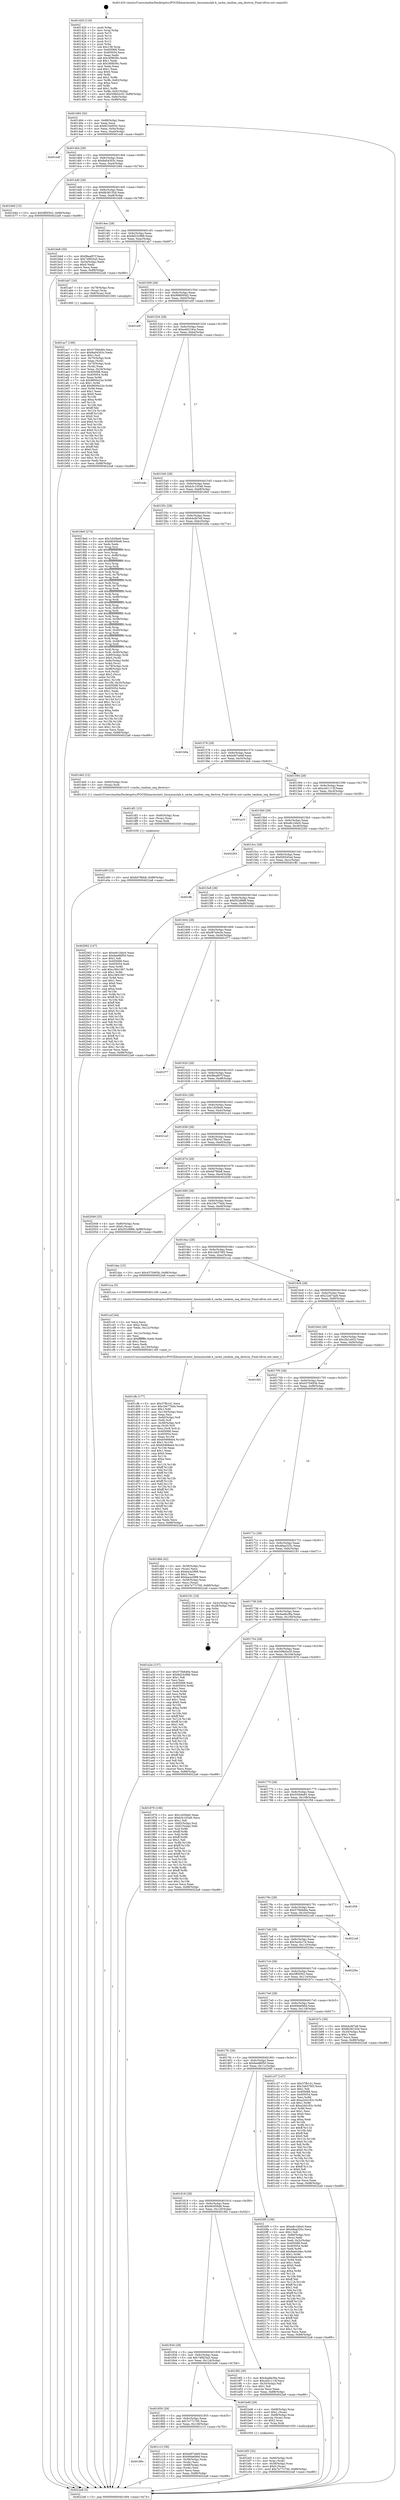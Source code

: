 digraph "0x401420" {
  label = "0x401420 (/mnt/c/Users/mathe/Desktop/tcc/POCII/binaries/extr_linuxmmslab.h_cache_random_seq_destroy_Final-ollvm.out::main(0))"
  labelloc = "t"
  node[shape=record]

  Entry [label="",width=0.3,height=0.3,shape=circle,fillcolor=black,style=filled]
  "0x401494" [label="{
     0x401494 [32]\l
     | [instrs]\l
     &nbsp;&nbsp;0x401494 \<+6\>: mov -0x88(%rbp),%eax\l
     &nbsp;&nbsp;0x40149a \<+2\>: mov %eax,%ecx\l
     &nbsp;&nbsp;0x40149c \<+6\>: sub $0x8234d502,%ecx\l
     &nbsp;&nbsp;0x4014a2 \<+6\>: mov %eax,-0x9c(%rbp)\l
     &nbsp;&nbsp;0x4014a8 \<+6\>: mov %ecx,-0xa0(%rbp)\l
     &nbsp;&nbsp;0x4014ae \<+6\>: je 0000000000401edf \<main+0xabf\>\l
  }"]
  "0x401edf" [label="{
     0x401edf\l
  }", style=dashed]
  "0x4014b4" [label="{
     0x4014b4 [28]\l
     | [instrs]\l
     &nbsp;&nbsp;0x4014b4 \<+5\>: jmp 00000000004014b9 \<main+0x99\>\l
     &nbsp;&nbsp;0x4014b9 \<+6\>: mov -0x9c(%rbp),%eax\l
     &nbsp;&nbsp;0x4014bf \<+5\>: sub $0x8a04303c,%eax\l
     &nbsp;&nbsp;0x4014c4 \<+6\>: mov %eax,-0xa4(%rbp)\l
     &nbsp;&nbsp;0x4014ca \<+6\>: je 0000000000401b6d \<main+0x74d\>\l
  }"]
  Exit [label="",width=0.3,height=0.3,shape=circle,fillcolor=black,style=filled,peripheries=2]
  "0x401b6d" [label="{
     0x401b6d [15]\l
     | [instrs]\l
     &nbsp;&nbsp;0x401b6d \<+10\>: movl $0x5ff3f302,-0x88(%rbp)\l
     &nbsp;&nbsp;0x401b77 \<+5\>: jmp 00000000004022a8 \<main+0xe88\>\l
  }"]
  "0x4014d0" [label="{
     0x4014d0 [28]\l
     | [instrs]\l
     &nbsp;&nbsp;0x4014d0 \<+5\>: jmp 00000000004014d5 \<main+0xb5\>\l
     &nbsp;&nbsp;0x4014d5 \<+6\>: mov -0x9c(%rbp),%eax\l
     &nbsp;&nbsp;0x4014db \<+5\>: sub $0x8b36155d,%eax\l
     &nbsp;&nbsp;0x4014e0 \<+6\>: mov %eax,-0xa8(%rbp)\l
     &nbsp;&nbsp;0x4014e6 \<+6\>: je 0000000000401bb8 \<main+0x798\>\l
  }"]
  "0x401e00" [label="{
     0x401e00 [15]\l
     | [instrs]\l
     &nbsp;&nbsp;0x401e00 \<+10\>: movl $0x6d78bb8,-0x88(%rbp)\l
     &nbsp;&nbsp;0x401e0a \<+5\>: jmp 00000000004022a8 \<main+0xe88\>\l
  }"]
  "0x401bb8" [label="{
     0x401bb8 [30]\l
     | [instrs]\l
     &nbsp;&nbsp;0x401bb8 \<+5\>: mov $0xf9eaf07f,%eax\l
     &nbsp;&nbsp;0x401bbd \<+5\>: mov $0x74f925a5,%ecx\l
     &nbsp;&nbsp;0x401bc2 \<+3\>: mov -0x34(%rbp),%edx\l
     &nbsp;&nbsp;0x401bc5 \<+3\>: cmp $0x0,%edx\l
     &nbsp;&nbsp;0x401bc8 \<+3\>: cmove %ecx,%eax\l
     &nbsp;&nbsp;0x401bcb \<+6\>: mov %eax,-0x88(%rbp)\l
     &nbsp;&nbsp;0x401bd1 \<+5\>: jmp 00000000004022a8 \<main+0xe88\>\l
  }"]
  "0x4014ec" [label="{
     0x4014ec [28]\l
     | [instrs]\l
     &nbsp;&nbsp;0x4014ec \<+5\>: jmp 00000000004014f1 \<main+0xd1\>\l
     &nbsp;&nbsp;0x4014f1 \<+6\>: mov -0x9c(%rbp),%eax\l
     &nbsp;&nbsp;0x4014f7 \<+5\>: sub $0x8d23c888,%eax\l
     &nbsp;&nbsp;0x4014fc \<+6\>: mov %eax,-0xac(%rbp)\l
     &nbsp;&nbsp;0x401502 \<+6\>: je 0000000000401ab7 \<main+0x697\>\l
  }"]
  "0x401df1" [label="{
     0x401df1 [15]\l
     | [instrs]\l
     &nbsp;&nbsp;0x401df1 \<+4\>: mov -0x60(%rbp),%rax\l
     &nbsp;&nbsp;0x401df5 \<+3\>: mov (%rax),%rax\l
     &nbsp;&nbsp;0x401df8 \<+3\>: mov %rax,%rdi\l
     &nbsp;&nbsp;0x401dfb \<+5\>: call 0000000000401030 \<free@plt\>\l
     | [calls]\l
     &nbsp;&nbsp;0x401030 \{1\} (unknown)\l
  }"]
  "0x401ab7" [label="{
     0x401ab7 [16]\l
     | [instrs]\l
     &nbsp;&nbsp;0x401ab7 \<+4\>: mov -0x78(%rbp),%rax\l
     &nbsp;&nbsp;0x401abb \<+3\>: mov (%rax),%rax\l
     &nbsp;&nbsp;0x401abe \<+4\>: mov 0x8(%rax),%rdi\l
     &nbsp;&nbsp;0x401ac2 \<+5\>: call 0000000000401060 \<atoi@plt\>\l
     | [calls]\l
     &nbsp;&nbsp;0x401060 \{1\} (unknown)\l
  }"]
  "0x401508" [label="{
     0x401508 [28]\l
     | [instrs]\l
     &nbsp;&nbsp;0x401508 \<+5\>: jmp 000000000040150d \<main+0xed\>\l
     &nbsp;&nbsp;0x40150d \<+6\>: mov -0x9c(%rbp),%eax\l
     &nbsp;&nbsp;0x401513 \<+5\>: sub $0x998095d2,%eax\l
     &nbsp;&nbsp;0x401518 \<+6\>: mov %eax,-0xb0(%rbp)\l
     &nbsp;&nbsp;0x40151e \<+6\>: je 0000000000401e0f \<main+0x9ef\>\l
  }"]
  "0x401cfb" [label="{
     0x401cfb [177]\l
     | [instrs]\l
     &nbsp;&nbsp;0x401cfb \<+5\>: mov $0x37fb141,%ecx\l
     &nbsp;&nbsp;0x401d00 \<+5\>: mov $0x16e77bd4,%edx\l
     &nbsp;&nbsp;0x401d05 \<+3\>: mov $0x1,%dil\l
     &nbsp;&nbsp;0x401d08 \<+6\>: mov -0x130(%rbp),%esi\l
     &nbsp;&nbsp;0x401d0e \<+3\>: imul %eax,%esi\l
     &nbsp;&nbsp;0x401d11 \<+4\>: mov -0x60(%rbp),%r8\l
     &nbsp;&nbsp;0x401d15 \<+3\>: mov (%r8),%r8\l
     &nbsp;&nbsp;0x401d18 \<+4\>: mov -0x58(%rbp),%r9\l
     &nbsp;&nbsp;0x401d1c \<+3\>: movslq (%r9),%r9\l
     &nbsp;&nbsp;0x401d1f \<+4\>: mov %esi,(%r8,%r9,4)\l
     &nbsp;&nbsp;0x401d23 \<+7\>: mov 0x405068,%eax\l
     &nbsp;&nbsp;0x401d2a \<+7\>: mov 0x405054,%esi\l
     &nbsp;&nbsp;0x401d31 \<+3\>: mov %eax,%r10d\l
     &nbsp;&nbsp;0x401d34 \<+7\>: add $0xb0468eb4,%r10d\l
     &nbsp;&nbsp;0x401d3b \<+4\>: sub $0x1,%r10d\l
     &nbsp;&nbsp;0x401d3f \<+7\>: sub $0xb0468eb4,%r10d\l
     &nbsp;&nbsp;0x401d46 \<+4\>: imul %r10d,%eax\l
     &nbsp;&nbsp;0x401d4a \<+3\>: and $0x1,%eax\l
     &nbsp;&nbsp;0x401d4d \<+3\>: cmp $0x0,%eax\l
     &nbsp;&nbsp;0x401d50 \<+4\>: sete %r11b\l
     &nbsp;&nbsp;0x401d54 \<+3\>: cmp $0xa,%esi\l
     &nbsp;&nbsp;0x401d57 \<+3\>: setl %bl\l
     &nbsp;&nbsp;0x401d5a \<+3\>: mov %r11b,%r14b\l
     &nbsp;&nbsp;0x401d5d \<+4\>: xor $0xff,%r14b\l
     &nbsp;&nbsp;0x401d61 \<+3\>: mov %bl,%r15b\l
     &nbsp;&nbsp;0x401d64 \<+4\>: xor $0xff,%r15b\l
     &nbsp;&nbsp;0x401d68 \<+4\>: xor $0x1,%dil\l
     &nbsp;&nbsp;0x401d6c \<+3\>: mov %r14b,%r12b\l
     &nbsp;&nbsp;0x401d6f \<+4\>: and $0xff,%r12b\l
     &nbsp;&nbsp;0x401d73 \<+3\>: and %dil,%r11b\l
     &nbsp;&nbsp;0x401d76 \<+3\>: mov %r15b,%r13b\l
     &nbsp;&nbsp;0x401d79 \<+4\>: and $0xff,%r13b\l
     &nbsp;&nbsp;0x401d7d \<+3\>: and %dil,%bl\l
     &nbsp;&nbsp;0x401d80 \<+3\>: or %r11b,%r12b\l
     &nbsp;&nbsp;0x401d83 \<+3\>: or %bl,%r13b\l
     &nbsp;&nbsp;0x401d86 \<+3\>: xor %r13b,%r12b\l
     &nbsp;&nbsp;0x401d89 \<+3\>: or %r15b,%r14b\l
     &nbsp;&nbsp;0x401d8c \<+4\>: xor $0xff,%r14b\l
     &nbsp;&nbsp;0x401d90 \<+4\>: or $0x1,%dil\l
     &nbsp;&nbsp;0x401d94 \<+3\>: and %dil,%r14b\l
     &nbsp;&nbsp;0x401d97 \<+3\>: or %r14b,%r12b\l
     &nbsp;&nbsp;0x401d9a \<+4\>: test $0x1,%r12b\l
     &nbsp;&nbsp;0x401d9e \<+3\>: cmovne %edx,%ecx\l
     &nbsp;&nbsp;0x401da1 \<+6\>: mov %ecx,-0x88(%rbp)\l
     &nbsp;&nbsp;0x401da7 \<+5\>: jmp 00000000004022a8 \<main+0xe88\>\l
  }"]
  "0x401e0f" [label="{
     0x401e0f\l
  }", style=dashed]
  "0x401524" [label="{
     0x401524 [28]\l
     | [instrs]\l
     &nbsp;&nbsp;0x401524 \<+5\>: jmp 0000000000401529 \<main+0x109\>\l
     &nbsp;&nbsp;0x401529 \<+6\>: mov -0x9c(%rbp),%eax\l
     &nbsp;&nbsp;0x40152f \<+5\>: sub $0xa46219ce,%eax\l
     &nbsp;&nbsp;0x401534 \<+6\>: mov %eax,-0xb4(%rbp)\l
     &nbsp;&nbsp;0x40153a \<+6\>: je 0000000000401e4c \<main+0xa2c\>\l
  }"]
  "0x401ccf" [label="{
     0x401ccf [44]\l
     | [instrs]\l
     &nbsp;&nbsp;0x401ccf \<+2\>: xor %ecx,%ecx\l
     &nbsp;&nbsp;0x401cd1 \<+5\>: mov $0x2,%edx\l
     &nbsp;&nbsp;0x401cd6 \<+6\>: mov %edx,-0x12c(%rbp)\l
     &nbsp;&nbsp;0x401cdc \<+1\>: cltd\l
     &nbsp;&nbsp;0x401cdd \<+6\>: mov -0x12c(%rbp),%esi\l
     &nbsp;&nbsp;0x401ce3 \<+2\>: idiv %esi\l
     &nbsp;&nbsp;0x401ce5 \<+6\>: imul $0xfffffffe,%edx,%edx\l
     &nbsp;&nbsp;0x401ceb \<+3\>: sub $0x1,%ecx\l
     &nbsp;&nbsp;0x401cee \<+2\>: sub %ecx,%edx\l
     &nbsp;&nbsp;0x401cf0 \<+6\>: mov %edx,-0x130(%rbp)\l
     &nbsp;&nbsp;0x401cf6 \<+5\>: call 0000000000401160 \<next_i\>\l
     | [calls]\l
     &nbsp;&nbsp;0x401160 \{1\} (/mnt/c/Users/mathe/Desktop/tcc/POCII/binaries/extr_linuxmmslab.h_cache_random_seq_destroy_Final-ollvm.out::next_i)\l
  }"]
  "0x401e4c" [label="{
     0x401e4c\l
  }", style=dashed]
  "0x401540" [label="{
     0x401540 [28]\l
     | [instrs]\l
     &nbsp;&nbsp;0x401540 \<+5\>: jmp 0000000000401545 \<main+0x125\>\l
     &nbsp;&nbsp;0x401545 \<+6\>: mov -0x9c(%rbp),%eax\l
     &nbsp;&nbsp;0x40154b \<+5\>: sub $0xb3c10546,%eax\l
     &nbsp;&nbsp;0x401550 \<+6\>: mov %eax,-0xb8(%rbp)\l
     &nbsp;&nbsp;0x401556 \<+6\>: je 00000000004018e0 \<main+0x4c0\>\l
  }"]
  "0x40186c" [label="{
     0x40186c\l
  }", style=dashed]
  "0x4018e0" [label="{
     0x4018e0 [274]\l
     | [instrs]\l
     &nbsp;&nbsp;0x4018e0 \<+5\>: mov $0x1d20be0,%eax\l
     &nbsp;&nbsp;0x4018e5 \<+5\>: mov $0x6fc956d6,%ecx\l
     &nbsp;&nbsp;0x4018ea \<+2\>: xor %edx,%edx\l
     &nbsp;&nbsp;0x4018ec \<+3\>: mov %rsp,%rsi\l
     &nbsp;&nbsp;0x4018ef \<+4\>: add $0xfffffffffffffff0,%rsi\l
     &nbsp;&nbsp;0x4018f3 \<+3\>: mov %rsi,%rsp\l
     &nbsp;&nbsp;0x4018f6 \<+4\>: mov %rsi,-0x80(%rbp)\l
     &nbsp;&nbsp;0x4018fa \<+3\>: mov %rsp,%rsi\l
     &nbsp;&nbsp;0x4018fd \<+4\>: add $0xfffffffffffffff0,%rsi\l
     &nbsp;&nbsp;0x401901 \<+3\>: mov %rsi,%rsp\l
     &nbsp;&nbsp;0x401904 \<+3\>: mov %rsp,%rdi\l
     &nbsp;&nbsp;0x401907 \<+4\>: add $0xfffffffffffffff0,%rdi\l
     &nbsp;&nbsp;0x40190b \<+3\>: mov %rdi,%rsp\l
     &nbsp;&nbsp;0x40190e \<+4\>: mov %rdi,-0x78(%rbp)\l
     &nbsp;&nbsp;0x401912 \<+3\>: mov %rsp,%rdi\l
     &nbsp;&nbsp;0x401915 \<+4\>: add $0xfffffffffffffff0,%rdi\l
     &nbsp;&nbsp;0x401919 \<+3\>: mov %rdi,%rsp\l
     &nbsp;&nbsp;0x40191c \<+4\>: mov %rdi,-0x70(%rbp)\l
     &nbsp;&nbsp;0x401920 \<+3\>: mov %rsp,%rdi\l
     &nbsp;&nbsp;0x401923 \<+4\>: add $0xfffffffffffffff0,%rdi\l
     &nbsp;&nbsp;0x401927 \<+3\>: mov %rdi,%rsp\l
     &nbsp;&nbsp;0x40192a \<+4\>: mov %rdi,-0x68(%rbp)\l
     &nbsp;&nbsp;0x40192e \<+3\>: mov %rsp,%rdi\l
     &nbsp;&nbsp;0x401931 \<+4\>: add $0xfffffffffffffff0,%rdi\l
     &nbsp;&nbsp;0x401935 \<+3\>: mov %rdi,%rsp\l
     &nbsp;&nbsp;0x401938 \<+4\>: mov %rdi,-0x60(%rbp)\l
     &nbsp;&nbsp;0x40193c \<+3\>: mov %rsp,%rdi\l
     &nbsp;&nbsp;0x40193f \<+4\>: add $0xfffffffffffffff0,%rdi\l
     &nbsp;&nbsp;0x401943 \<+3\>: mov %rdi,%rsp\l
     &nbsp;&nbsp;0x401946 \<+4\>: mov %rdi,-0x58(%rbp)\l
     &nbsp;&nbsp;0x40194a \<+3\>: mov %rsp,%rdi\l
     &nbsp;&nbsp;0x40194d \<+4\>: add $0xfffffffffffffff0,%rdi\l
     &nbsp;&nbsp;0x401951 \<+3\>: mov %rdi,%rsp\l
     &nbsp;&nbsp;0x401954 \<+4\>: mov %rdi,-0x50(%rbp)\l
     &nbsp;&nbsp;0x401958 \<+3\>: mov %rsp,%rdi\l
     &nbsp;&nbsp;0x40195b \<+4\>: add $0xfffffffffffffff0,%rdi\l
     &nbsp;&nbsp;0x40195f \<+3\>: mov %rdi,%rsp\l
     &nbsp;&nbsp;0x401962 \<+4\>: mov %rdi,-0x48(%rbp)\l
     &nbsp;&nbsp;0x401966 \<+3\>: mov %rsp,%rdi\l
     &nbsp;&nbsp;0x401969 \<+4\>: add $0xfffffffffffffff0,%rdi\l
     &nbsp;&nbsp;0x40196d \<+3\>: mov %rdi,%rsp\l
     &nbsp;&nbsp;0x401970 \<+4\>: mov %rdi,-0x40(%rbp)\l
     &nbsp;&nbsp;0x401974 \<+4\>: mov -0x80(%rbp),%rdi\l
     &nbsp;&nbsp;0x401978 \<+6\>: movl $0x0,(%rdi)\l
     &nbsp;&nbsp;0x40197e \<+7\>: mov -0x8c(%rbp),%r8d\l
     &nbsp;&nbsp;0x401985 \<+3\>: mov %r8d,(%rsi)\l
     &nbsp;&nbsp;0x401988 \<+4\>: mov -0x78(%rbp),%rdi\l
     &nbsp;&nbsp;0x40198c \<+7\>: mov -0x98(%rbp),%r9\l
     &nbsp;&nbsp;0x401993 \<+3\>: mov %r9,(%rdi)\l
     &nbsp;&nbsp;0x401996 \<+3\>: cmpl $0x2,(%rsi)\l
     &nbsp;&nbsp;0x401999 \<+4\>: setne %r10b\l
     &nbsp;&nbsp;0x40199d \<+4\>: and $0x1,%r10b\l
     &nbsp;&nbsp;0x4019a1 \<+4\>: mov %r10b,-0x35(%rbp)\l
     &nbsp;&nbsp;0x4019a5 \<+8\>: mov 0x405068,%r11d\l
     &nbsp;&nbsp;0x4019ad \<+7\>: mov 0x405054,%ebx\l
     &nbsp;&nbsp;0x4019b4 \<+3\>: sub $0x1,%edx\l
     &nbsp;&nbsp;0x4019b7 \<+3\>: mov %r11d,%r14d\l
     &nbsp;&nbsp;0x4019ba \<+3\>: add %edx,%r14d\l
     &nbsp;&nbsp;0x4019bd \<+4\>: imul %r14d,%r11d\l
     &nbsp;&nbsp;0x4019c1 \<+4\>: and $0x1,%r11d\l
     &nbsp;&nbsp;0x4019c5 \<+4\>: cmp $0x0,%r11d\l
     &nbsp;&nbsp;0x4019c9 \<+4\>: sete %r10b\l
     &nbsp;&nbsp;0x4019cd \<+3\>: cmp $0xa,%ebx\l
     &nbsp;&nbsp;0x4019d0 \<+4\>: setl %r15b\l
     &nbsp;&nbsp;0x4019d4 \<+3\>: mov %r10b,%r12b\l
     &nbsp;&nbsp;0x4019d7 \<+3\>: and %r15b,%r12b\l
     &nbsp;&nbsp;0x4019da \<+3\>: xor %r15b,%r10b\l
     &nbsp;&nbsp;0x4019dd \<+3\>: or %r10b,%r12b\l
     &nbsp;&nbsp;0x4019e0 \<+4\>: test $0x1,%r12b\l
     &nbsp;&nbsp;0x4019e4 \<+3\>: cmovne %ecx,%eax\l
     &nbsp;&nbsp;0x4019e7 \<+6\>: mov %eax,-0x88(%rbp)\l
     &nbsp;&nbsp;0x4019ed \<+5\>: jmp 00000000004022a8 \<main+0xe88\>\l
  }"]
  "0x40155c" [label="{
     0x40155c [28]\l
     | [instrs]\l
     &nbsp;&nbsp;0x40155c \<+5\>: jmp 0000000000401561 \<main+0x141\>\l
     &nbsp;&nbsp;0x401561 \<+6\>: mov -0x9c(%rbp),%eax\l
     &nbsp;&nbsp;0x401567 \<+5\>: sub $0xb4cfd7e8,%eax\l
     &nbsp;&nbsp;0x40156c \<+6\>: mov %eax,-0xbc(%rbp)\l
     &nbsp;&nbsp;0x401572 \<+6\>: je 0000000000401b9a \<main+0x77a\>\l
  }"]
  "0x401c13" [label="{
     0x401c13 [36]\l
     | [instrs]\l
     &nbsp;&nbsp;0x401c13 \<+5\>: mov $0xbd07ab6f,%eax\l
     &nbsp;&nbsp;0x401c18 \<+5\>: mov $0x69def46d,%ecx\l
     &nbsp;&nbsp;0x401c1d \<+4\>: mov -0x58(%rbp),%rdx\l
     &nbsp;&nbsp;0x401c21 \<+2\>: mov (%rdx),%esi\l
     &nbsp;&nbsp;0x401c23 \<+4\>: mov -0x68(%rbp),%rdx\l
     &nbsp;&nbsp;0x401c27 \<+2\>: cmp (%rdx),%esi\l
     &nbsp;&nbsp;0x401c29 \<+3\>: cmovl %ecx,%eax\l
     &nbsp;&nbsp;0x401c2c \<+6\>: mov %eax,-0x88(%rbp)\l
     &nbsp;&nbsp;0x401c32 \<+5\>: jmp 00000000004022a8 \<main+0xe88\>\l
  }"]
  "0x401b9a" [label="{
     0x401b9a\l
  }", style=dashed]
  "0x401578" [label="{
     0x401578 [28]\l
     | [instrs]\l
     &nbsp;&nbsp;0x401578 \<+5\>: jmp 000000000040157d \<main+0x15d\>\l
     &nbsp;&nbsp;0x40157d \<+6\>: mov -0x9c(%rbp),%eax\l
     &nbsp;&nbsp;0x401583 \<+5\>: sub $0xbd07ab6f,%eax\l
     &nbsp;&nbsp;0x401588 \<+6\>: mov %eax,-0xc0(%rbp)\l
     &nbsp;&nbsp;0x40158e \<+6\>: je 0000000000401de5 \<main+0x9c5\>\l
  }"]
  "0x401bf3" [label="{
     0x401bf3 [32]\l
     | [instrs]\l
     &nbsp;&nbsp;0x401bf3 \<+4\>: mov -0x60(%rbp),%rdi\l
     &nbsp;&nbsp;0x401bf7 \<+3\>: mov %rax,(%rdi)\l
     &nbsp;&nbsp;0x401bfa \<+4\>: mov -0x58(%rbp),%rax\l
     &nbsp;&nbsp;0x401bfe \<+6\>: movl $0x0,(%rax)\l
     &nbsp;&nbsp;0x401c04 \<+10\>: movl $0x7e77c700,-0x88(%rbp)\l
     &nbsp;&nbsp;0x401c0e \<+5\>: jmp 00000000004022a8 \<main+0xe88\>\l
  }"]
  "0x401de5" [label="{
     0x401de5 [12]\l
     | [instrs]\l
     &nbsp;&nbsp;0x401de5 \<+4\>: mov -0x60(%rbp),%rax\l
     &nbsp;&nbsp;0x401de9 \<+3\>: mov (%rax),%rdi\l
     &nbsp;&nbsp;0x401dec \<+5\>: call 0000000000401410 \<cache_random_seq_destroy\>\l
     | [calls]\l
     &nbsp;&nbsp;0x401410 \{1\} (/mnt/c/Users/mathe/Desktop/tcc/POCII/binaries/extr_linuxmmslab.h_cache_random_seq_destroy_Final-ollvm.out::cache_random_seq_destroy)\l
  }"]
  "0x401594" [label="{
     0x401594 [28]\l
     | [instrs]\l
     &nbsp;&nbsp;0x401594 \<+5\>: jmp 0000000000401599 \<main+0x179\>\l
     &nbsp;&nbsp;0x401599 \<+6\>: mov -0x9c(%rbp),%eax\l
     &nbsp;&nbsp;0x40159f \<+5\>: sub $0xcd41113f,%eax\l
     &nbsp;&nbsp;0x4015a4 \<+6\>: mov %eax,-0xc4(%rbp)\l
     &nbsp;&nbsp;0x4015aa \<+6\>: je 0000000000401a10 \<main+0x5f0\>\l
  }"]
  "0x401850" [label="{
     0x401850 [28]\l
     | [instrs]\l
     &nbsp;&nbsp;0x401850 \<+5\>: jmp 0000000000401855 \<main+0x435\>\l
     &nbsp;&nbsp;0x401855 \<+6\>: mov -0x9c(%rbp),%eax\l
     &nbsp;&nbsp;0x40185b \<+5\>: sub $0x7e77c700,%eax\l
     &nbsp;&nbsp;0x401860 \<+6\>: mov %eax,-0x128(%rbp)\l
     &nbsp;&nbsp;0x401866 \<+6\>: je 0000000000401c13 \<main+0x7f3\>\l
  }"]
  "0x401a10" [label="{
     0x401a10\l
  }", style=dashed]
  "0x4015b0" [label="{
     0x4015b0 [28]\l
     | [instrs]\l
     &nbsp;&nbsp;0x4015b0 \<+5\>: jmp 00000000004015b5 \<main+0x195\>\l
     &nbsp;&nbsp;0x4015b5 \<+6\>: mov -0x9c(%rbp),%eax\l
     &nbsp;&nbsp;0x4015bb \<+5\>: sub $0xe8c1bbc0,%eax\l
     &nbsp;&nbsp;0x4015c0 \<+6\>: mov %eax,-0xc8(%rbp)\l
     &nbsp;&nbsp;0x4015c6 \<+6\>: je 0000000000402293 \<main+0xe73\>\l
  }"]
  "0x401bd6" [label="{
     0x401bd6 [29]\l
     | [instrs]\l
     &nbsp;&nbsp;0x401bd6 \<+4\>: mov -0x68(%rbp),%rax\l
     &nbsp;&nbsp;0x401bda \<+6\>: movl $0x1,(%rax)\l
     &nbsp;&nbsp;0x401be0 \<+4\>: mov -0x68(%rbp),%rax\l
     &nbsp;&nbsp;0x401be4 \<+3\>: movslq (%rax),%rax\l
     &nbsp;&nbsp;0x401be7 \<+4\>: shl $0x2,%rax\l
     &nbsp;&nbsp;0x401beb \<+3\>: mov %rax,%rdi\l
     &nbsp;&nbsp;0x401bee \<+5\>: call 0000000000401050 \<malloc@plt\>\l
     | [calls]\l
     &nbsp;&nbsp;0x401050 \{1\} (unknown)\l
  }"]
  "0x402293" [label="{
     0x402293\l
  }", style=dashed]
  "0x4015cc" [label="{
     0x4015cc [28]\l
     | [instrs]\l
     &nbsp;&nbsp;0x4015cc \<+5\>: jmp 00000000004015d1 \<main+0x1b1\>\l
     &nbsp;&nbsp;0x4015d1 \<+6\>: mov -0x9c(%rbp),%eax\l
     &nbsp;&nbsp;0x4015d7 \<+5\>: sub $0xf26545a4,%eax\l
     &nbsp;&nbsp;0x4015dc \<+6\>: mov %eax,-0xcc(%rbp)\l
     &nbsp;&nbsp;0x4015e2 \<+6\>: je 0000000000401ffc \<main+0xbdc\>\l
  }"]
  "0x401ac7" [label="{
     0x401ac7 [166]\l
     | [instrs]\l
     &nbsp;&nbsp;0x401ac7 \<+5\>: mov $0x570b6d0e,%ecx\l
     &nbsp;&nbsp;0x401acc \<+5\>: mov $0x8a04303c,%edx\l
     &nbsp;&nbsp;0x401ad1 \<+3\>: mov $0x1,%sil\l
     &nbsp;&nbsp;0x401ad4 \<+4\>: mov -0x70(%rbp),%rdi\l
     &nbsp;&nbsp;0x401ad8 \<+2\>: mov %eax,(%rdi)\l
     &nbsp;&nbsp;0x401ada \<+4\>: mov -0x70(%rbp),%rdi\l
     &nbsp;&nbsp;0x401ade \<+2\>: mov (%rdi),%eax\l
     &nbsp;&nbsp;0x401ae0 \<+3\>: mov %eax,-0x34(%rbp)\l
     &nbsp;&nbsp;0x401ae3 \<+7\>: mov 0x405068,%eax\l
     &nbsp;&nbsp;0x401aea \<+8\>: mov 0x405054,%r8d\l
     &nbsp;&nbsp;0x401af2 \<+3\>: mov %eax,%r9d\l
     &nbsp;&nbsp;0x401af5 \<+7\>: sub $0x9600e22e,%r9d\l
     &nbsp;&nbsp;0x401afc \<+4\>: sub $0x1,%r9d\l
     &nbsp;&nbsp;0x401b00 \<+7\>: add $0x9600e22e,%r9d\l
     &nbsp;&nbsp;0x401b07 \<+4\>: imul %r9d,%eax\l
     &nbsp;&nbsp;0x401b0b \<+3\>: and $0x1,%eax\l
     &nbsp;&nbsp;0x401b0e \<+3\>: cmp $0x0,%eax\l
     &nbsp;&nbsp;0x401b11 \<+4\>: sete %r10b\l
     &nbsp;&nbsp;0x401b15 \<+4\>: cmp $0xa,%r8d\l
     &nbsp;&nbsp;0x401b19 \<+4\>: setl %r11b\l
     &nbsp;&nbsp;0x401b1d \<+3\>: mov %r10b,%bl\l
     &nbsp;&nbsp;0x401b20 \<+3\>: xor $0xff,%bl\l
     &nbsp;&nbsp;0x401b23 \<+3\>: mov %r11b,%r14b\l
     &nbsp;&nbsp;0x401b26 \<+4\>: xor $0xff,%r14b\l
     &nbsp;&nbsp;0x401b2a \<+4\>: xor $0x0,%sil\l
     &nbsp;&nbsp;0x401b2e \<+3\>: mov %bl,%r15b\l
     &nbsp;&nbsp;0x401b31 \<+4\>: and $0x0,%r15b\l
     &nbsp;&nbsp;0x401b35 \<+3\>: and %sil,%r10b\l
     &nbsp;&nbsp;0x401b38 \<+3\>: mov %r14b,%r12b\l
     &nbsp;&nbsp;0x401b3b \<+4\>: and $0x0,%r12b\l
     &nbsp;&nbsp;0x401b3f \<+3\>: and %sil,%r11b\l
     &nbsp;&nbsp;0x401b42 \<+3\>: or %r10b,%r15b\l
     &nbsp;&nbsp;0x401b45 \<+3\>: or %r11b,%r12b\l
     &nbsp;&nbsp;0x401b48 \<+3\>: xor %r12b,%r15b\l
     &nbsp;&nbsp;0x401b4b \<+3\>: or %r14b,%bl\l
     &nbsp;&nbsp;0x401b4e \<+3\>: xor $0xff,%bl\l
     &nbsp;&nbsp;0x401b51 \<+4\>: or $0x0,%sil\l
     &nbsp;&nbsp;0x401b55 \<+3\>: and %sil,%bl\l
     &nbsp;&nbsp;0x401b58 \<+3\>: or %bl,%r15b\l
     &nbsp;&nbsp;0x401b5b \<+4\>: test $0x1,%r15b\l
     &nbsp;&nbsp;0x401b5f \<+3\>: cmovne %edx,%ecx\l
     &nbsp;&nbsp;0x401b62 \<+6\>: mov %ecx,-0x88(%rbp)\l
     &nbsp;&nbsp;0x401b68 \<+5\>: jmp 00000000004022a8 \<main+0xe88\>\l
  }"]
  "0x401ffc" [label="{
     0x401ffc\l
  }", style=dashed]
  "0x4015e8" [label="{
     0x4015e8 [28]\l
     | [instrs]\l
     &nbsp;&nbsp;0x4015e8 \<+5\>: jmp 00000000004015ed \<main+0x1cd\>\l
     &nbsp;&nbsp;0x4015ed \<+6\>: mov -0x9c(%rbp),%eax\l
     &nbsp;&nbsp;0x4015f3 \<+5\>: sub $0xf32cf986,%eax\l
     &nbsp;&nbsp;0x4015f8 \<+6\>: mov %eax,-0xd0(%rbp)\l
     &nbsp;&nbsp;0x4015fe \<+6\>: je 0000000000402062 \<main+0xc42\>\l
  }"]
  "0x401834" [label="{
     0x401834 [28]\l
     | [instrs]\l
     &nbsp;&nbsp;0x401834 \<+5\>: jmp 0000000000401839 \<main+0x419\>\l
     &nbsp;&nbsp;0x401839 \<+6\>: mov -0x9c(%rbp),%eax\l
     &nbsp;&nbsp;0x40183f \<+5\>: sub $0x74f925a5,%eax\l
     &nbsp;&nbsp;0x401844 \<+6\>: mov %eax,-0x124(%rbp)\l
     &nbsp;&nbsp;0x40184a \<+6\>: je 0000000000401bd6 \<main+0x7b6\>\l
  }"]
  "0x402062" [label="{
     0x402062 [147]\l
     | [instrs]\l
     &nbsp;&nbsp;0x402062 \<+5\>: mov $0xe8c1bbc0,%eax\l
     &nbsp;&nbsp;0x402067 \<+5\>: mov $0x6ee86f50,%ecx\l
     &nbsp;&nbsp;0x40206c \<+2\>: mov $0x1,%dl\l
     &nbsp;&nbsp;0x40206e \<+7\>: mov 0x405068,%esi\l
     &nbsp;&nbsp;0x402075 \<+7\>: mov 0x405054,%edi\l
     &nbsp;&nbsp;0x40207c \<+3\>: mov %esi,%r8d\l
     &nbsp;&nbsp;0x40207f \<+7\>: add $0xc3841067,%r8d\l
     &nbsp;&nbsp;0x402086 \<+4\>: sub $0x1,%r8d\l
     &nbsp;&nbsp;0x40208a \<+7\>: sub $0xc3841067,%r8d\l
     &nbsp;&nbsp;0x402091 \<+4\>: imul %r8d,%esi\l
     &nbsp;&nbsp;0x402095 \<+3\>: and $0x1,%esi\l
     &nbsp;&nbsp;0x402098 \<+3\>: cmp $0x0,%esi\l
     &nbsp;&nbsp;0x40209b \<+4\>: sete %r9b\l
     &nbsp;&nbsp;0x40209f \<+3\>: cmp $0xa,%edi\l
     &nbsp;&nbsp;0x4020a2 \<+4\>: setl %r10b\l
     &nbsp;&nbsp;0x4020a6 \<+3\>: mov %r9b,%r11b\l
     &nbsp;&nbsp;0x4020a9 \<+4\>: xor $0xff,%r11b\l
     &nbsp;&nbsp;0x4020ad \<+3\>: mov %r10b,%bl\l
     &nbsp;&nbsp;0x4020b0 \<+3\>: xor $0xff,%bl\l
     &nbsp;&nbsp;0x4020b3 \<+3\>: xor $0x0,%dl\l
     &nbsp;&nbsp;0x4020b6 \<+3\>: mov %r11b,%r14b\l
     &nbsp;&nbsp;0x4020b9 \<+4\>: and $0x0,%r14b\l
     &nbsp;&nbsp;0x4020bd \<+3\>: and %dl,%r9b\l
     &nbsp;&nbsp;0x4020c0 \<+3\>: mov %bl,%r15b\l
     &nbsp;&nbsp;0x4020c3 \<+4\>: and $0x0,%r15b\l
     &nbsp;&nbsp;0x4020c7 \<+3\>: and %dl,%r10b\l
     &nbsp;&nbsp;0x4020ca \<+3\>: or %r9b,%r14b\l
     &nbsp;&nbsp;0x4020cd \<+3\>: or %r10b,%r15b\l
     &nbsp;&nbsp;0x4020d0 \<+3\>: xor %r15b,%r14b\l
     &nbsp;&nbsp;0x4020d3 \<+3\>: or %bl,%r11b\l
     &nbsp;&nbsp;0x4020d6 \<+4\>: xor $0xff,%r11b\l
     &nbsp;&nbsp;0x4020da \<+3\>: or $0x0,%dl\l
     &nbsp;&nbsp;0x4020dd \<+3\>: and %dl,%r11b\l
     &nbsp;&nbsp;0x4020e0 \<+3\>: or %r11b,%r14b\l
     &nbsp;&nbsp;0x4020e3 \<+4\>: test $0x1,%r14b\l
     &nbsp;&nbsp;0x4020e7 \<+3\>: cmovne %ecx,%eax\l
     &nbsp;&nbsp;0x4020ea \<+6\>: mov %eax,-0x88(%rbp)\l
     &nbsp;&nbsp;0x4020f0 \<+5\>: jmp 00000000004022a8 \<main+0xe88\>\l
  }"]
  "0x401604" [label="{
     0x401604 [28]\l
     | [instrs]\l
     &nbsp;&nbsp;0x401604 \<+5\>: jmp 0000000000401609 \<main+0x1e9\>\l
     &nbsp;&nbsp;0x401609 \<+6\>: mov -0x9c(%rbp),%eax\l
     &nbsp;&nbsp;0x40160f \<+5\>: sub $0xf87e0e3e,%eax\l
     &nbsp;&nbsp;0x401614 \<+6\>: mov %eax,-0xd4(%rbp)\l
     &nbsp;&nbsp;0x40161a \<+6\>: je 0000000000401f77 \<main+0xb57\>\l
  }"]
  "0x4019f2" [label="{
     0x4019f2 [30]\l
     | [instrs]\l
     &nbsp;&nbsp;0x4019f2 \<+5\>: mov $0x4aa8a38a,%eax\l
     &nbsp;&nbsp;0x4019f7 \<+5\>: mov $0xcd41113f,%ecx\l
     &nbsp;&nbsp;0x4019fc \<+3\>: mov -0x35(%rbp),%dl\l
     &nbsp;&nbsp;0x4019ff \<+3\>: test $0x1,%dl\l
     &nbsp;&nbsp;0x401a02 \<+3\>: cmovne %ecx,%eax\l
     &nbsp;&nbsp;0x401a05 \<+6\>: mov %eax,-0x88(%rbp)\l
     &nbsp;&nbsp;0x401a0b \<+5\>: jmp 00000000004022a8 \<main+0xe88\>\l
  }"]
  "0x401f77" [label="{
     0x401f77\l
  }", style=dashed]
  "0x401620" [label="{
     0x401620 [28]\l
     | [instrs]\l
     &nbsp;&nbsp;0x401620 \<+5\>: jmp 0000000000401625 \<main+0x205\>\l
     &nbsp;&nbsp;0x401625 \<+6\>: mov -0x9c(%rbp),%eax\l
     &nbsp;&nbsp;0x40162b \<+5\>: sub $0xf9eaf07f,%eax\l
     &nbsp;&nbsp;0x401630 \<+6\>: mov %eax,-0xd8(%rbp)\l
     &nbsp;&nbsp;0x401636 \<+6\>: je 0000000000402026 \<main+0xc06\>\l
  }"]
  "0x401818" [label="{
     0x401818 [28]\l
     | [instrs]\l
     &nbsp;&nbsp;0x401818 \<+5\>: jmp 000000000040181d \<main+0x3fd\>\l
     &nbsp;&nbsp;0x40181d \<+6\>: mov -0x9c(%rbp),%eax\l
     &nbsp;&nbsp;0x401823 \<+5\>: sub $0x6fc956d6,%eax\l
     &nbsp;&nbsp;0x401828 \<+6\>: mov %eax,-0x120(%rbp)\l
     &nbsp;&nbsp;0x40182e \<+6\>: je 00000000004019f2 \<main+0x5d2\>\l
  }"]
  "0x402026" [label="{
     0x402026\l
  }", style=dashed]
  "0x40163c" [label="{
     0x40163c [28]\l
     | [instrs]\l
     &nbsp;&nbsp;0x40163c \<+5\>: jmp 0000000000401641 \<main+0x221\>\l
     &nbsp;&nbsp;0x401641 \<+6\>: mov -0x9c(%rbp),%eax\l
     &nbsp;&nbsp;0x401647 \<+5\>: sub $0x1d20be0,%eax\l
     &nbsp;&nbsp;0x40164c \<+6\>: mov %eax,-0xdc(%rbp)\l
     &nbsp;&nbsp;0x401652 \<+6\>: je 00000000004021a3 \<main+0xd83\>\l
  }"]
  "0x4020f5" [label="{
     0x4020f5 [156]\l
     | [instrs]\l
     &nbsp;&nbsp;0x4020f5 \<+5\>: mov $0xe8c1bbc0,%eax\l
     &nbsp;&nbsp;0x4020fa \<+5\>: mov $0x48aa325c,%ecx\l
     &nbsp;&nbsp;0x4020ff \<+2\>: mov $0x1,%dl\l
     &nbsp;&nbsp;0x402101 \<+4\>: mov -0x80(%rbp),%rsi\l
     &nbsp;&nbsp;0x402105 \<+2\>: mov (%rsi),%edi\l
     &nbsp;&nbsp;0x402107 \<+3\>: mov %edi,-0x2c(%rbp)\l
     &nbsp;&nbsp;0x40210a \<+7\>: mov 0x405068,%edi\l
     &nbsp;&nbsp;0x402111 \<+8\>: mov 0x405054,%r8d\l
     &nbsp;&nbsp;0x402119 \<+3\>: mov %edi,%r9d\l
     &nbsp;&nbsp;0x40211c \<+7\>: add $0x9aeb3dec,%r9d\l
     &nbsp;&nbsp;0x402123 \<+4\>: sub $0x1,%r9d\l
     &nbsp;&nbsp;0x402127 \<+7\>: sub $0x9aeb3dec,%r9d\l
     &nbsp;&nbsp;0x40212e \<+4\>: imul %r9d,%edi\l
     &nbsp;&nbsp;0x402132 \<+3\>: and $0x1,%edi\l
     &nbsp;&nbsp;0x402135 \<+3\>: cmp $0x0,%edi\l
     &nbsp;&nbsp;0x402138 \<+4\>: sete %r10b\l
     &nbsp;&nbsp;0x40213c \<+4\>: cmp $0xa,%r8d\l
     &nbsp;&nbsp;0x402140 \<+4\>: setl %r11b\l
     &nbsp;&nbsp;0x402144 \<+3\>: mov %r10b,%bl\l
     &nbsp;&nbsp;0x402147 \<+3\>: xor $0xff,%bl\l
     &nbsp;&nbsp;0x40214a \<+3\>: mov %r11b,%r14b\l
     &nbsp;&nbsp;0x40214d \<+4\>: xor $0xff,%r14b\l
     &nbsp;&nbsp;0x402151 \<+3\>: xor $0x1,%dl\l
     &nbsp;&nbsp;0x402154 \<+3\>: mov %bl,%r15b\l
     &nbsp;&nbsp;0x402157 \<+4\>: and $0xff,%r15b\l
     &nbsp;&nbsp;0x40215b \<+3\>: and %dl,%r10b\l
     &nbsp;&nbsp;0x40215e \<+3\>: mov %r14b,%r12b\l
     &nbsp;&nbsp;0x402161 \<+4\>: and $0xff,%r12b\l
     &nbsp;&nbsp;0x402165 \<+3\>: and %dl,%r11b\l
     &nbsp;&nbsp;0x402168 \<+3\>: or %r10b,%r15b\l
     &nbsp;&nbsp;0x40216b \<+3\>: or %r11b,%r12b\l
     &nbsp;&nbsp;0x40216e \<+3\>: xor %r12b,%r15b\l
     &nbsp;&nbsp;0x402171 \<+3\>: or %r14b,%bl\l
     &nbsp;&nbsp;0x402174 \<+3\>: xor $0xff,%bl\l
     &nbsp;&nbsp;0x402177 \<+3\>: or $0x1,%dl\l
     &nbsp;&nbsp;0x40217a \<+2\>: and %dl,%bl\l
     &nbsp;&nbsp;0x40217c \<+3\>: or %bl,%r15b\l
     &nbsp;&nbsp;0x40217f \<+4\>: test $0x1,%r15b\l
     &nbsp;&nbsp;0x402183 \<+3\>: cmovne %ecx,%eax\l
     &nbsp;&nbsp;0x402186 \<+6\>: mov %eax,-0x88(%rbp)\l
     &nbsp;&nbsp;0x40218c \<+5\>: jmp 00000000004022a8 \<main+0xe88\>\l
  }"]
  "0x4021a3" [label="{
     0x4021a3\l
  }", style=dashed]
  "0x401658" [label="{
     0x401658 [28]\l
     | [instrs]\l
     &nbsp;&nbsp;0x401658 \<+5\>: jmp 000000000040165d \<main+0x23d\>\l
     &nbsp;&nbsp;0x40165d \<+6\>: mov -0x9c(%rbp),%eax\l
     &nbsp;&nbsp;0x401663 \<+5\>: sub $0x37fb141,%eax\l
     &nbsp;&nbsp;0x401668 \<+6\>: mov %eax,-0xe0(%rbp)\l
     &nbsp;&nbsp;0x40166e \<+6\>: je 0000000000402218 \<main+0xdf8\>\l
  }"]
  "0x4017fc" [label="{
     0x4017fc [28]\l
     | [instrs]\l
     &nbsp;&nbsp;0x4017fc \<+5\>: jmp 0000000000401801 \<main+0x3e1\>\l
     &nbsp;&nbsp;0x401801 \<+6\>: mov -0x9c(%rbp),%eax\l
     &nbsp;&nbsp;0x401807 \<+5\>: sub $0x6ee86f50,%eax\l
     &nbsp;&nbsp;0x40180c \<+6\>: mov %eax,-0x11c(%rbp)\l
     &nbsp;&nbsp;0x401812 \<+6\>: je 00000000004020f5 \<main+0xcd5\>\l
  }"]
  "0x402218" [label="{
     0x402218\l
  }", style=dashed]
  "0x401674" [label="{
     0x401674 [28]\l
     | [instrs]\l
     &nbsp;&nbsp;0x401674 \<+5\>: jmp 0000000000401679 \<main+0x259\>\l
     &nbsp;&nbsp;0x401679 \<+6\>: mov -0x9c(%rbp),%eax\l
     &nbsp;&nbsp;0x40167f \<+5\>: sub $0x6d78bb8,%eax\l
     &nbsp;&nbsp;0x401684 \<+6\>: mov %eax,-0xe4(%rbp)\l
     &nbsp;&nbsp;0x40168a \<+6\>: je 0000000000402049 \<main+0xc29\>\l
  }"]
  "0x401c37" [label="{
     0x401c37 [147]\l
     | [instrs]\l
     &nbsp;&nbsp;0x401c37 \<+5\>: mov $0x37fb141,%eax\l
     &nbsp;&nbsp;0x401c3c \<+5\>: mov $0x1bb576f3,%ecx\l
     &nbsp;&nbsp;0x401c41 \<+2\>: mov $0x1,%dl\l
     &nbsp;&nbsp;0x401c43 \<+7\>: mov 0x405068,%esi\l
     &nbsp;&nbsp;0x401c4a \<+7\>: mov 0x405054,%edi\l
     &nbsp;&nbsp;0x401c51 \<+3\>: mov %esi,%r8d\l
     &nbsp;&nbsp;0x401c54 \<+7\>: add $0xa2d4182c,%r8d\l
     &nbsp;&nbsp;0x401c5b \<+4\>: sub $0x1,%r8d\l
     &nbsp;&nbsp;0x401c5f \<+7\>: sub $0xa2d4182c,%r8d\l
     &nbsp;&nbsp;0x401c66 \<+4\>: imul %r8d,%esi\l
     &nbsp;&nbsp;0x401c6a \<+3\>: and $0x1,%esi\l
     &nbsp;&nbsp;0x401c6d \<+3\>: cmp $0x0,%esi\l
     &nbsp;&nbsp;0x401c70 \<+4\>: sete %r9b\l
     &nbsp;&nbsp;0x401c74 \<+3\>: cmp $0xa,%edi\l
     &nbsp;&nbsp;0x401c77 \<+4\>: setl %r10b\l
     &nbsp;&nbsp;0x401c7b \<+3\>: mov %r9b,%r11b\l
     &nbsp;&nbsp;0x401c7e \<+4\>: xor $0xff,%r11b\l
     &nbsp;&nbsp;0x401c82 \<+3\>: mov %r10b,%bl\l
     &nbsp;&nbsp;0x401c85 \<+3\>: xor $0xff,%bl\l
     &nbsp;&nbsp;0x401c88 \<+3\>: xor $0x0,%dl\l
     &nbsp;&nbsp;0x401c8b \<+3\>: mov %r11b,%r14b\l
     &nbsp;&nbsp;0x401c8e \<+4\>: and $0x0,%r14b\l
     &nbsp;&nbsp;0x401c92 \<+3\>: and %dl,%r9b\l
     &nbsp;&nbsp;0x401c95 \<+3\>: mov %bl,%r15b\l
     &nbsp;&nbsp;0x401c98 \<+4\>: and $0x0,%r15b\l
     &nbsp;&nbsp;0x401c9c \<+3\>: and %dl,%r10b\l
     &nbsp;&nbsp;0x401c9f \<+3\>: or %r9b,%r14b\l
     &nbsp;&nbsp;0x401ca2 \<+3\>: or %r10b,%r15b\l
     &nbsp;&nbsp;0x401ca5 \<+3\>: xor %r15b,%r14b\l
     &nbsp;&nbsp;0x401ca8 \<+3\>: or %bl,%r11b\l
     &nbsp;&nbsp;0x401cab \<+4\>: xor $0xff,%r11b\l
     &nbsp;&nbsp;0x401caf \<+3\>: or $0x0,%dl\l
     &nbsp;&nbsp;0x401cb2 \<+3\>: and %dl,%r11b\l
     &nbsp;&nbsp;0x401cb5 \<+3\>: or %r11b,%r14b\l
     &nbsp;&nbsp;0x401cb8 \<+4\>: test $0x1,%r14b\l
     &nbsp;&nbsp;0x401cbc \<+3\>: cmovne %ecx,%eax\l
     &nbsp;&nbsp;0x401cbf \<+6\>: mov %eax,-0x88(%rbp)\l
     &nbsp;&nbsp;0x401cc5 \<+5\>: jmp 00000000004022a8 \<main+0xe88\>\l
  }"]
  "0x402049" [label="{
     0x402049 [25]\l
     | [instrs]\l
     &nbsp;&nbsp;0x402049 \<+4\>: mov -0x80(%rbp),%rax\l
     &nbsp;&nbsp;0x40204d \<+6\>: movl $0x0,(%rax)\l
     &nbsp;&nbsp;0x402053 \<+10\>: movl $0xf32cf986,-0x88(%rbp)\l
     &nbsp;&nbsp;0x40205d \<+5\>: jmp 00000000004022a8 \<main+0xe88\>\l
  }"]
  "0x401690" [label="{
     0x401690 [28]\l
     | [instrs]\l
     &nbsp;&nbsp;0x401690 \<+5\>: jmp 0000000000401695 \<main+0x275\>\l
     &nbsp;&nbsp;0x401695 \<+6\>: mov -0x9c(%rbp),%eax\l
     &nbsp;&nbsp;0x40169b \<+5\>: sub $0x16e77bd4,%eax\l
     &nbsp;&nbsp;0x4016a0 \<+6\>: mov %eax,-0xe8(%rbp)\l
     &nbsp;&nbsp;0x4016a6 \<+6\>: je 0000000000401dac \<main+0x98c\>\l
  }"]
  "0x4017e0" [label="{
     0x4017e0 [28]\l
     | [instrs]\l
     &nbsp;&nbsp;0x4017e0 \<+5\>: jmp 00000000004017e5 \<main+0x3c5\>\l
     &nbsp;&nbsp;0x4017e5 \<+6\>: mov -0x9c(%rbp),%eax\l
     &nbsp;&nbsp;0x4017eb \<+5\>: sub $0x69def46d,%eax\l
     &nbsp;&nbsp;0x4017f0 \<+6\>: mov %eax,-0x118(%rbp)\l
     &nbsp;&nbsp;0x4017f6 \<+6\>: je 0000000000401c37 \<main+0x817\>\l
  }"]
  "0x401dac" [label="{
     0x401dac [15]\l
     | [instrs]\l
     &nbsp;&nbsp;0x401dac \<+10\>: movl $0x4370493b,-0x88(%rbp)\l
     &nbsp;&nbsp;0x401db6 \<+5\>: jmp 00000000004022a8 \<main+0xe88\>\l
  }"]
  "0x4016ac" [label="{
     0x4016ac [28]\l
     | [instrs]\l
     &nbsp;&nbsp;0x4016ac \<+5\>: jmp 00000000004016b1 \<main+0x291\>\l
     &nbsp;&nbsp;0x4016b1 \<+6\>: mov -0x9c(%rbp),%eax\l
     &nbsp;&nbsp;0x4016b7 \<+5\>: sub $0x1bb576f3,%eax\l
     &nbsp;&nbsp;0x4016bc \<+6\>: mov %eax,-0xec(%rbp)\l
     &nbsp;&nbsp;0x4016c2 \<+6\>: je 0000000000401cca \<main+0x8aa\>\l
  }"]
  "0x401b7c" [label="{
     0x401b7c [30]\l
     | [instrs]\l
     &nbsp;&nbsp;0x401b7c \<+5\>: mov $0xb4cfd7e8,%eax\l
     &nbsp;&nbsp;0x401b81 \<+5\>: mov $0x8b36155d,%ecx\l
     &nbsp;&nbsp;0x401b86 \<+3\>: mov -0x34(%rbp),%edx\l
     &nbsp;&nbsp;0x401b89 \<+3\>: cmp $0x1,%edx\l
     &nbsp;&nbsp;0x401b8c \<+3\>: cmovl %ecx,%eax\l
     &nbsp;&nbsp;0x401b8f \<+6\>: mov %eax,-0x88(%rbp)\l
     &nbsp;&nbsp;0x401b95 \<+5\>: jmp 00000000004022a8 \<main+0xe88\>\l
  }"]
  "0x401cca" [label="{
     0x401cca [5]\l
     | [instrs]\l
     &nbsp;&nbsp;0x401cca \<+5\>: call 0000000000401160 \<next_i\>\l
     | [calls]\l
     &nbsp;&nbsp;0x401160 \{1\} (/mnt/c/Users/mathe/Desktop/tcc/POCII/binaries/extr_linuxmmslab.h_cache_random_seq_destroy_Final-ollvm.out::next_i)\l
  }"]
  "0x4016c8" [label="{
     0x4016c8 [28]\l
     | [instrs]\l
     &nbsp;&nbsp;0x4016c8 \<+5\>: jmp 00000000004016cd \<main+0x2ad\>\l
     &nbsp;&nbsp;0x4016cd \<+6\>: mov -0x9c(%rbp),%eax\l
     &nbsp;&nbsp;0x4016d3 \<+5\>: sub $0x22a07aa9,%eax\l
     &nbsp;&nbsp;0x4016d8 \<+6\>: mov %eax,-0xf0(%rbp)\l
     &nbsp;&nbsp;0x4016de \<+6\>: je 0000000000402035 \<main+0xc15\>\l
  }"]
  "0x4017c4" [label="{
     0x4017c4 [28]\l
     | [instrs]\l
     &nbsp;&nbsp;0x4017c4 \<+5\>: jmp 00000000004017c9 \<main+0x3a9\>\l
     &nbsp;&nbsp;0x4017c9 \<+6\>: mov -0x9c(%rbp),%eax\l
     &nbsp;&nbsp;0x4017cf \<+5\>: sub $0x5ff3f302,%eax\l
     &nbsp;&nbsp;0x4017d4 \<+6\>: mov %eax,-0x114(%rbp)\l
     &nbsp;&nbsp;0x4017da \<+6\>: je 0000000000401b7c \<main+0x75c\>\l
  }"]
  "0x402035" [label="{
     0x402035\l
  }", style=dashed]
  "0x4016e4" [label="{
     0x4016e4 [28]\l
     | [instrs]\l
     &nbsp;&nbsp;0x4016e4 \<+5\>: jmp 00000000004016e9 \<main+0x2c9\>\l
     &nbsp;&nbsp;0x4016e9 \<+6\>: mov -0x9c(%rbp),%eax\l
     &nbsp;&nbsp;0x4016ef \<+5\>: sub $0x2fa1a932,%eax\l
     &nbsp;&nbsp;0x4016f4 \<+6\>: mov %eax,-0xf4(%rbp)\l
     &nbsp;&nbsp;0x4016fa \<+6\>: je 0000000000401fd2 \<main+0xbb2\>\l
  }"]
  "0x40226e" [label="{
     0x40226e\l
  }", style=dashed]
  "0x401fd2" [label="{
     0x401fd2\l
  }", style=dashed]
  "0x401700" [label="{
     0x401700 [28]\l
     | [instrs]\l
     &nbsp;&nbsp;0x401700 \<+5\>: jmp 0000000000401705 \<main+0x2e5\>\l
     &nbsp;&nbsp;0x401705 \<+6\>: mov -0x9c(%rbp),%eax\l
     &nbsp;&nbsp;0x40170b \<+5\>: sub $0x4370493b,%eax\l
     &nbsp;&nbsp;0x401710 \<+6\>: mov %eax,-0xf8(%rbp)\l
     &nbsp;&nbsp;0x401716 \<+6\>: je 0000000000401dbb \<main+0x99b\>\l
  }"]
  "0x4017a8" [label="{
     0x4017a8 [28]\l
     | [instrs]\l
     &nbsp;&nbsp;0x4017a8 \<+5\>: jmp 00000000004017ad \<main+0x38d\>\l
     &nbsp;&nbsp;0x4017ad \<+6\>: mov -0x9c(%rbp),%eax\l
     &nbsp;&nbsp;0x4017b3 \<+5\>: sub $0x5acfcc7d,%eax\l
     &nbsp;&nbsp;0x4017b8 \<+6\>: mov %eax,-0x110(%rbp)\l
     &nbsp;&nbsp;0x4017be \<+6\>: je 000000000040226e \<main+0xe4e\>\l
  }"]
  "0x401dbb" [label="{
     0x401dbb [42]\l
     | [instrs]\l
     &nbsp;&nbsp;0x401dbb \<+4\>: mov -0x58(%rbp),%rax\l
     &nbsp;&nbsp;0x401dbf \<+2\>: mov (%rax),%ecx\l
     &nbsp;&nbsp;0x401dc1 \<+6\>: sub $0xbaca2988,%ecx\l
     &nbsp;&nbsp;0x401dc7 \<+3\>: add $0x1,%ecx\l
     &nbsp;&nbsp;0x401dca \<+6\>: add $0xbaca2988,%ecx\l
     &nbsp;&nbsp;0x401dd0 \<+4\>: mov -0x58(%rbp),%rax\l
     &nbsp;&nbsp;0x401dd4 \<+2\>: mov %ecx,(%rax)\l
     &nbsp;&nbsp;0x401dd6 \<+10\>: movl $0x7e77c700,-0x88(%rbp)\l
     &nbsp;&nbsp;0x401de0 \<+5\>: jmp 00000000004022a8 \<main+0xe88\>\l
  }"]
  "0x40171c" [label="{
     0x40171c [28]\l
     | [instrs]\l
     &nbsp;&nbsp;0x40171c \<+5\>: jmp 0000000000401721 \<main+0x301\>\l
     &nbsp;&nbsp;0x401721 \<+6\>: mov -0x9c(%rbp),%eax\l
     &nbsp;&nbsp;0x401727 \<+5\>: sub $0x48aa325c,%eax\l
     &nbsp;&nbsp;0x40172c \<+6\>: mov %eax,-0xfc(%rbp)\l
     &nbsp;&nbsp;0x401732 \<+6\>: je 0000000000402191 \<main+0xd71\>\l
  }"]
  "0x4021e8" [label="{
     0x4021e8\l
  }", style=dashed]
  "0x402191" [label="{
     0x402191 [18]\l
     | [instrs]\l
     &nbsp;&nbsp;0x402191 \<+3\>: mov -0x2c(%rbp),%eax\l
     &nbsp;&nbsp;0x402194 \<+4\>: lea -0x28(%rbp),%rsp\l
     &nbsp;&nbsp;0x402198 \<+1\>: pop %rbx\l
     &nbsp;&nbsp;0x402199 \<+2\>: pop %r12\l
     &nbsp;&nbsp;0x40219b \<+2\>: pop %r13\l
     &nbsp;&nbsp;0x40219d \<+2\>: pop %r14\l
     &nbsp;&nbsp;0x40219f \<+2\>: pop %r15\l
     &nbsp;&nbsp;0x4021a1 \<+1\>: pop %rbp\l
     &nbsp;&nbsp;0x4021a2 \<+1\>: ret\l
  }"]
  "0x401738" [label="{
     0x401738 [28]\l
     | [instrs]\l
     &nbsp;&nbsp;0x401738 \<+5\>: jmp 000000000040173d \<main+0x31d\>\l
     &nbsp;&nbsp;0x40173d \<+6\>: mov -0x9c(%rbp),%eax\l
     &nbsp;&nbsp;0x401743 \<+5\>: sub $0x4aa8a38a,%eax\l
     &nbsp;&nbsp;0x401748 \<+6\>: mov %eax,-0x100(%rbp)\l
     &nbsp;&nbsp;0x40174e \<+6\>: je 0000000000401a2e \<main+0x60e\>\l
  }"]
  "0x40178c" [label="{
     0x40178c [28]\l
     | [instrs]\l
     &nbsp;&nbsp;0x40178c \<+5\>: jmp 0000000000401791 \<main+0x371\>\l
     &nbsp;&nbsp;0x401791 \<+6\>: mov -0x9c(%rbp),%eax\l
     &nbsp;&nbsp;0x401797 \<+5\>: sub $0x570b6d0e,%eax\l
     &nbsp;&nbsp;0x40179c \<+6\>: mov %eax,-0x10c(%rbp)\l
     &nbsp;&nbsp;0x4017a2 \<+6\>: je 00000000004021e8 \<main+0xdc8\>\l
  }"]
  "0x401a2e" [label="{
     0x401a2e [137]\l
     | [instrs]\l
     &nbsp;&nbsp;0x401a2e \<+5\>: mov $0x570b6d0e,%eax\l
     &nbsp;&nbsp;0x401a33 \<+5\>: mov $0x8d23c888,%ecx\l
     &nbsp;&nbsp;0x401a38 \<+2\>: mov $0x1,%dl\l
     &nbsp;&nbsp;0x401a3a \<+2\>: xor %esi,%esi\l
     &nbsp;&nbsp;0x401a3c \<+7\>: mov 0x405068,%edi\l
     &nbsp;&nbsp;0x401a43 \<+8\>: mov 0x405054,%r8d\l
     &nbsp;&nbsp;0x401a4b \<+3\>: sub $0x1,%esi\l
     &nbsp;&nbsp;0x401a4e \<+3\>: mov %edi,%r9d\l
     &nbsp;&nbsp;0x401a51 \<+3\>: add %esi,%r9d\l
     &nbsp;&nbsp;0x401a54 \<+4\>: imul %r9d,%edi\l
     &nbsp;&nbsp;0x401a58 \<+3\>: and $0x1,%edi\l
     &nbsp;&nbsp;0x401a5b \<+3\>: cmp $0x0,%edi\l
     &nbsp;&nbsp;0x401a5e \<+4\>: sete %r10b\l
     &nbsp;&nbsp;0x401a62 \<+4\>: cmp $0xa,%r8d\l
     &nbsp;&nbsp;0x401a66 \<+4\>: setl %r11b\l
     &nbsp;&nbsp;0x401a6a \<+3\>: mov %r10b,%bl\l
     &nbsp;&nbsp;0x401a6d \<+3\>: xor $0xff,%bl\l
     &nbsp;&nbsp;0x401a70 \<+3\>: mov %r11b,%r14b\l
     &nbsp;&nbsp;0x401a73 \<+4\>: xor $0xff,%r14b\l
     &nbsp;&nbsp;0x401a77 \<+3\>: xor $0x1,%dl\l
     &nbsp;&nbsp;0x401a7a \<+3\>: mov %bl,%r15b\l
     &nbsp;&nbsp;0x401a7d \<+4\>: and $0xff,%r15b\l
     &nbsp;&nbsp;0x401a81 \<+3\>: and %dl,%r10b\l
     &nbsp;&nbsp;0x401a84 \<+3\>: mov %r14b,%r12b\l
     &nbsp;&nbsp;0x401a87 \<+4\>: and $0xff,%r12b\l
     &nbsp;&nbsp;0x401a8b \<+3\>: and %dl,%r11b\l
     &nbsp;&nbsp;0x401a8e \<+3\>: or %r10b,%r15b\l
     &nbsp;&nbsp;0x401a91 \<+3\>: or %r11b,%r12b\l
     &nbsp;&nbsp;0x401a94 \<+3\>: xor %r12b,%r15b\l
     &nbsp;&nbsp;0x401a97 \<+3\>: or %r14b,%bl\l
     &nbsp;&nbsp;0x401a9a \<+3\>: xor $0xff,%bl\l
     &nbsp;&nbsp;0x401a9d \<+3\>: or $0x1,%dl\l
     &nbsp;&nbsp;0x401aa0 \<+2\>: and %dl,%bl\l
     &nbsp;&nbsp;0x401aa2 \<+3\>: or %bl,%r15b\l
     &nbsp;&nbsp;0x401aa5 \<+4\>: test $0x1,%r15b\l
     &nbsp;&nbsp;0x401aa9 \<+3\>: cmovne %ecx,%eax\l
     &nbsp;&nbsp;0x401aac \<+6\>: mov %eax,-0x88(%rbp)\l
     &nbsp;&nbsp;0x401ab2 \<+5\>: jmp 00000000004022a8 \<main+0xe88\>\l
  }"]
  "0x401754" [label="{
     0x401754 [28]\l
     | [instrs]\l
     &nbsp;&nbsp;0x401754 \<+5\>: jmp 0000000000401759 \<main+0x339\>\l
     &nbsp;&nbsp;0x401759 \<+6\>: mov -0x9c(%rbp),%eax\l
     &nbsp;&nbsp;0x40175f \<+5\>: sub $0x508d2e35,%eax\l
     &nbsp;&nbsp;0x401764 \<+6\>: mov %eax,-0x104(%rbp)\l
     &nbsp;&nbsp;0x40176a \<+6\>: je 0000000000401876 \<main+0x456\>\l
  }"]
  "0x401f59" [label="{
     0x401f59\l
  }", style=dashed]
  "0x401876" [label="{
     0x401876 [106]\l
     | [instrs]\l
     &nbsp;&nbsp;0x401876 \<+5\>: mov $0x1d20be0,%eax\l
     &nbsp;&nbsp;0x40187b \<+5\>: mov $0xb3c10546,%ecx\l
     &nbsp;&nbsp;0x401880 \<+2\>: mov $0x1,%dl\l
     &nbsp;&nbsp;0x401882 \<+7\>: mov -0x82(%rbp),%sil\l
     &nbsp;&nbsp;0x401889 \<+7\>: mov -0x81(%rbp),%dil\l
     &nbsp;&nbsp;0x401890 \<+3\>: mov %sil,%r8b\l
     &nbsp;&nbsp;0x401893 \<+4\>: xor $0xff,%r8b\l
     &nbsp;&nbsp;0x401897 \<+3\>: mov %dil,%r9b\l
     &nbsp;&nbsp;0x40189a \<+4\>: xor $0xff,%r9b\l
     &nbsp;&nbsp;0x40189e \<+3\>: xor $0x1,%dl\l
     &nbsp;&nbsp;0x4018a1 \<+3\>: mov %r8b,%r10b\l
     &nbsp;&nbsp;0x4018a4 \<+4\>: and $0xff,%r10b\l
     &nbsp;&nbsp;0x4018a8 \<+3\>: and %dl,%sil\l
     &nbsp;&nbsp;0x4018ab \<+3\>: mov %r9b,%r11b\l
     &nbsp;&nbsp;0x4018ae \<+4\>: and $0xff,%r11b\l
     &nbsp;&nbsp;0x4018b2 \<+3\>: and %dl,%dil\l
     &nbsp;&nbsp;0x4018b5 \<+3\>: or %sil,%r10b\l
     &nbsp;&nbsp;0x4018b8 \<+3\>: or %dil,%r11b\l
     &nbsp;&nbsp;0x4018bb \<+3\>: xor %r11b,%r10b\l
     &nbsp;&nbsp;0x4018be \<+3\>: or %r9b,%r8b\l
     &nbsp;&nbsp;0x4018c1 \<+4\>: xor $0xff,%r8b\l
     &nbsp;&nbsp;0x4018c5 \<+3\>: or $0x1,%dl\l
     &nbsp;&nbsp;0x4018c8 \<+3\>: and %dl,%r8b\l
     &nbsp;&nbsp;0x4018cb \<+3\>: or %r8b,%r10b\l
     &nbsp;&nbsp;0x4018ce \<+4\>: test $0x1,%r10b\l
     &nbsp;&nbsp;0x4018d2 \<+3\>: cmovne %ecx,%eax\l
     &nbsp;&nbsp;0x4018d5 \<+6\>: mov %eax,-0x88(%rbp)\l
     &nbsp;&nbsp;0x4018db \<+5\>: jmp 00000000004022a8 \<main+0xe88\>\l
  }"]
  "0x401770" [label="{
     0x401770 [28]\l
     | [instrs]\l
     &nbsp;&nbsp;0x401770 \<+5\>: jmp 0000000000401775 \<main+0x355\>\l
     &nbsp;&nbsp;0x401775 \<+6\>: mov -0x9c(%rbp),%eax\l
     &nbsp;&nbsp;0x40177b \<+5\>: sub $0x550bfe83,%eax\l
     &nbsp;&nbsp;0x401780 \<+6\>: mov %eax,-0x108(%rbp)\l
     &nbsp;&nbsp;0x401786 \<+6\>: je 0000000000401f59 \<main+0xb39\>\l
  }"]
  "0x4022a8" [label="{
     0x4022a8 [5]\l
     | [instrs]\l
     &nbsp;&nbsp;0x4022a8 \<+5\>: jmp 0000000000401494 \<main+0x74\>\l
  }"]
  "0x401420" [label="{
     0x401420 [116]\l
     | [instrs]\l
     &nbsp;&nbsp;0x401420 \<+1\>: push %rbp\l
     &nbsp;&nbsp;0x401421 \<+3\>: mov %rsp,%rbp\l
     &nbsp;&nbsp;0x401424 \<+2\>: push %r15\l
     &nbsp;&nbsp;0x401426 \<+2\>: push %r14\l
     &nbsp;&nbsp;0x401428 \<+2\>: push %r13\l
     &nbsp;&nbsp;0x40142a \<+2\>: push %r12\l
     &nbsp;&nbsp;0x40142c \<+1\>: push %rbx\l
     &nbsp;&nbsp;0x40142d \<+7\>: sub $0x138,%rsp\l
     &nbsp;&nbsp;0x401434 \<+7\>: mov 0x405068,%eax\l
     &nbsp;&nbsp;0x40143b \<+7\>: mov 0x405054,%ecx\l
     &nbsp;&nbsp;0x401442 \<+2\>: mov %eax,%edx\l
     &nbsp;&nbsp;0x401444 \<+6\>: add $0x369b56c,%edx\l
     &nbsp;&nbsp;0x40144a \<+3\>: sub $0x1,%edx\l
     &nbsp;&nbsp;0x40144d \<+6\>: sub $0x369b56c,%edx\l
     &nbsp;&nbsp;0x401453 \<+3\>: imul %edx,%eax\l
     &nbsp;&nbsp;0x401456 \<+3\>: and $0x1,%eax\l
     &nbsp;&nbsp;0x401459 \<+3\>: cmp $0x0,%eax\l
     &nbsp;&nbsp;0x40145c \<+4\>: sete %r8b\l
     &nbsp;&nbsp;0x401460 \<+4\>: and $0x1,%r8b\l
     &nbsp;&nbsp;0x401464 \<+7\>: mov %r8b,-0x82(%rbp)\l
     &nbsp;&nbsp;0x40146b \<+3\>: cmp $0xa,%ecx\l
     &nbsp;&nbsp;0x40146e \<+4\>: setl %r8b\l
     &nbsp;&nbsp;0x401472 \<+4\>: and $0x1,%r8b\l
     &nbsp;&nbsp;0x401476 \<+7\>: mov %r8b,-0x81(%rbp)\l
     &nbsp;&nbsp;0x40147d \<+10\>: movl $0x508d2e35,-0x88(%rbp)\l
     &nbsp;&nbsp;0x401487 \<+6\>: mov %edi,-0x8c(%rbp)\l
     &nbsp;&nbsp;0x40148d \<+7\>: mov %rsi,-0x98(%rbp)\l
  }"]
  Entry -> "0x401420" [label=" 1"]
  "0x401494" -> "0x401edf" [label=" 0"]
  "0x401494" -> "0x4014b4" [label=" 20"]
  "0x402191" -> Exit [label=" 1"]
  "0x4014b4" -> "0x401b6d" [label=" 1"]
  "0x4014b4" -> "0x4014d0" [label=" 19"]
  "0x4020f5" -> "0x4022a8" [label=" 1"]
  "0x4014d0" -> "0x401bb8" [label=" 1"]
  "0x4014d0" -> "0x4014ec" [label=" 18"]
  "0x402062" -> "0x4022a8" [label=" 1"]
  "0x4014ec" -> "0x401ab7" [label=" 1"]
  "0x4014ec" -> "0x401508" [label=" 17"]
  "0x402049" -> "0x4022a8" [label=" 1"]
  "0x401508" -> "0x401e0f" [label=" 0"]
  "0x401508" -> "0x401524" [label=" 17"]
  "0x401e00" -> "0x4022a8" [label=" 1"]
  "0x401524" -> "0x401e4c" [label=" 0"]
  "0x401524" -> "0x401540" [label=" 17"]
  "0x401df1" -> "0x401e00" [label=" 1"]
  "0x401540" -> "0x4018e0" [label=" 1"]
  "0x401540" -> "0x40155c" [label=" 16"]
  "0x401de5" -> "0x401df1" [label=" 1"]
  "0x40155c" -> "0x401b9a" [label=" 0"]
  "0x40155c" -> "0x401578" [label=" 16"]
  "0x401dbb" -> "0x4022a8" [label=" 1"]
  "0x401578" -> "0x401de5" [label=" 1"]
  "0x401578" -> "0x401594" [label=" 15"]
  "0x401cfb" -> "0x4022a8" [label=" 1"]
  "0x401594" -> "0x401a10" [label=" 0"]
  "0x401594" -> "0x4015b0" [label=" 15"]
  "0x401ccf" -> "0x401cfb" [label=" 1"]
  "0x4015b0" -> "0x402293" [label=" 0"]
  "0x4015b0" -> "0x4015cc" [label=" 15"]
  "0x401cca" -> "0x401ccf" [label=" 1"]
  "0x4015cc" -> "0x401ffc" [label=" 0"]
  "0x4015cc" -> "0x4015e8" [label=" 15"]
  "0x401c13" -> "0x4022a8" [label=" 2"]
  "0x4015e8" -> "0x402062" [label=" 1"]
  "0x4015e8" -> "0x401604" [label=" 14"]
  "0x401850" -> "0x40186c" [label=" 0"]
  "0x401604" -> "0x401f77" [label=" 0"]
  "0x401604" -> "0x401620" [label=" 14"]
  "0x401850" -> "0x401c13" [label=" 2"]
  "0x401620" -> "0x402026" [label=" 0"]
  "0x401620" -> "0x40163c" [label=" 14"]
  "0x401bf3" -> "0x4022a8" [label=" 1"]
  "0x40163c" -> "0x4021a3" [label=" 0"]
  "0x40163c" -> "0x401658" [label=" 14"]
  "0x401bd6" -> "0x401bf3" [label=" 1"]
  "0x401658" -> "0x402218" [label=" 0"]
  "0x401658" -> "0x401674" [label=" 14"]
  "0x401834" -> "0x401bd6" [label=" 1"]
  "0x401674" -> "0x402049" [label=" 1"]
  "0x401674" -> "0x401690" [label=" 13"]
  "0x401c37" -> "0x4022a8" [label=" 1"]
  "0x401690" -> "0x401dac" [label=" 1"]
  "0x401690" -> "0x4016ac" [label=" 12"]
  "0x401b7c" -> "0x4022a8" [label=" 1"]
  "0x4016ac" -> "0x401cca" [label=" 1"]
  "0x4016ac" -> "0x4016c8" [label=" 11"]
  "0x401b6d" -> "0x4022a8" [label=" 1"]
  "0x4016c8" -> "0x402035" [label=" 0"]
  "0x4016c8" -> "0x4016e4" [label=" 11"]
  "0x401ab7" -> "0x401ac7" [label=" 1"]
  "0x4016e4" -> "0x401fd2" [label=" 0"]
  "0x4016e4" -> "0x401700" [label=" 11"]
  "0x401a2e" -> "0x4022a8" [label=" 1"]
  "0x401700" -> "0x401dbb" [label=" 1"]
  "0x401700" -> "0x40171c" [label=" 10"]
  "0x401818" -> "0x401834" [label=" 3"]
  "0x40171c" -> "0x402191" [label=" 1"]
  "0x40171c" -> "0x401738" [label=" 9"]
  "0x401818" -> "0x4019f2" [label=" 1"]
  "0x401738" -> "0x401a2e" [label=" 1"]
  "0x401738" -> "0x401754" [label=" 8"]
  "0x4017fc" -> "0x401818" [label=" 4"]
  "0x401754" -> "0x401876" [label=" 1"]
  "0x401754" -> "0x401770" [label=" 7"]
  "0x401876" -> "0x4022a8" [label=" 1"]
  "0x401420" -> "0x401494" [label=" 1"]
  "0x4022a8" -> "0x401494" [label=" 19"]
  "0x4017fc" -> "0x4020f5" [label=" 1"]
  "0x4018e0" -> "0x4022a8" [label=" 1"]
  "0x401834" -> "0x401850" [label=" 2"]
  "0x401770" -> "0x401f59" [label=" 0"]
  "0x401770" -> "0x40178c" [label=" 7"]
  "0x401dac" -> "0x4022a8" [label=" 1"]
  "0x40178c" -> "0x4021e8" [label=" 0"]
  "0x40178c" -> "0x4017a8" [label=" 7"]
  "0x4019f2" -> "0x4022a8" [label=" 1"]
  "0x4017a8" -> "0x40226e" [label=" 0"]
  "0x4017a8" -> "0x4017c4" [label=" 7"]
  "0x401ac7" -> "0x4022a8" [label=" 1"]
  "0x4017c4" -> "0x401b7c" [label=" 1"]
  "0x4017c4" -> "0x4017e0" [label=" 6"]
  "0x401bb8" -> "0x4022a8" [label=" 1"]
  "0x4017e0" -> "0x401c37" [label=" 1"]
  "0x4017e0" -> "0x4017fc" [label=" 5"]
}
